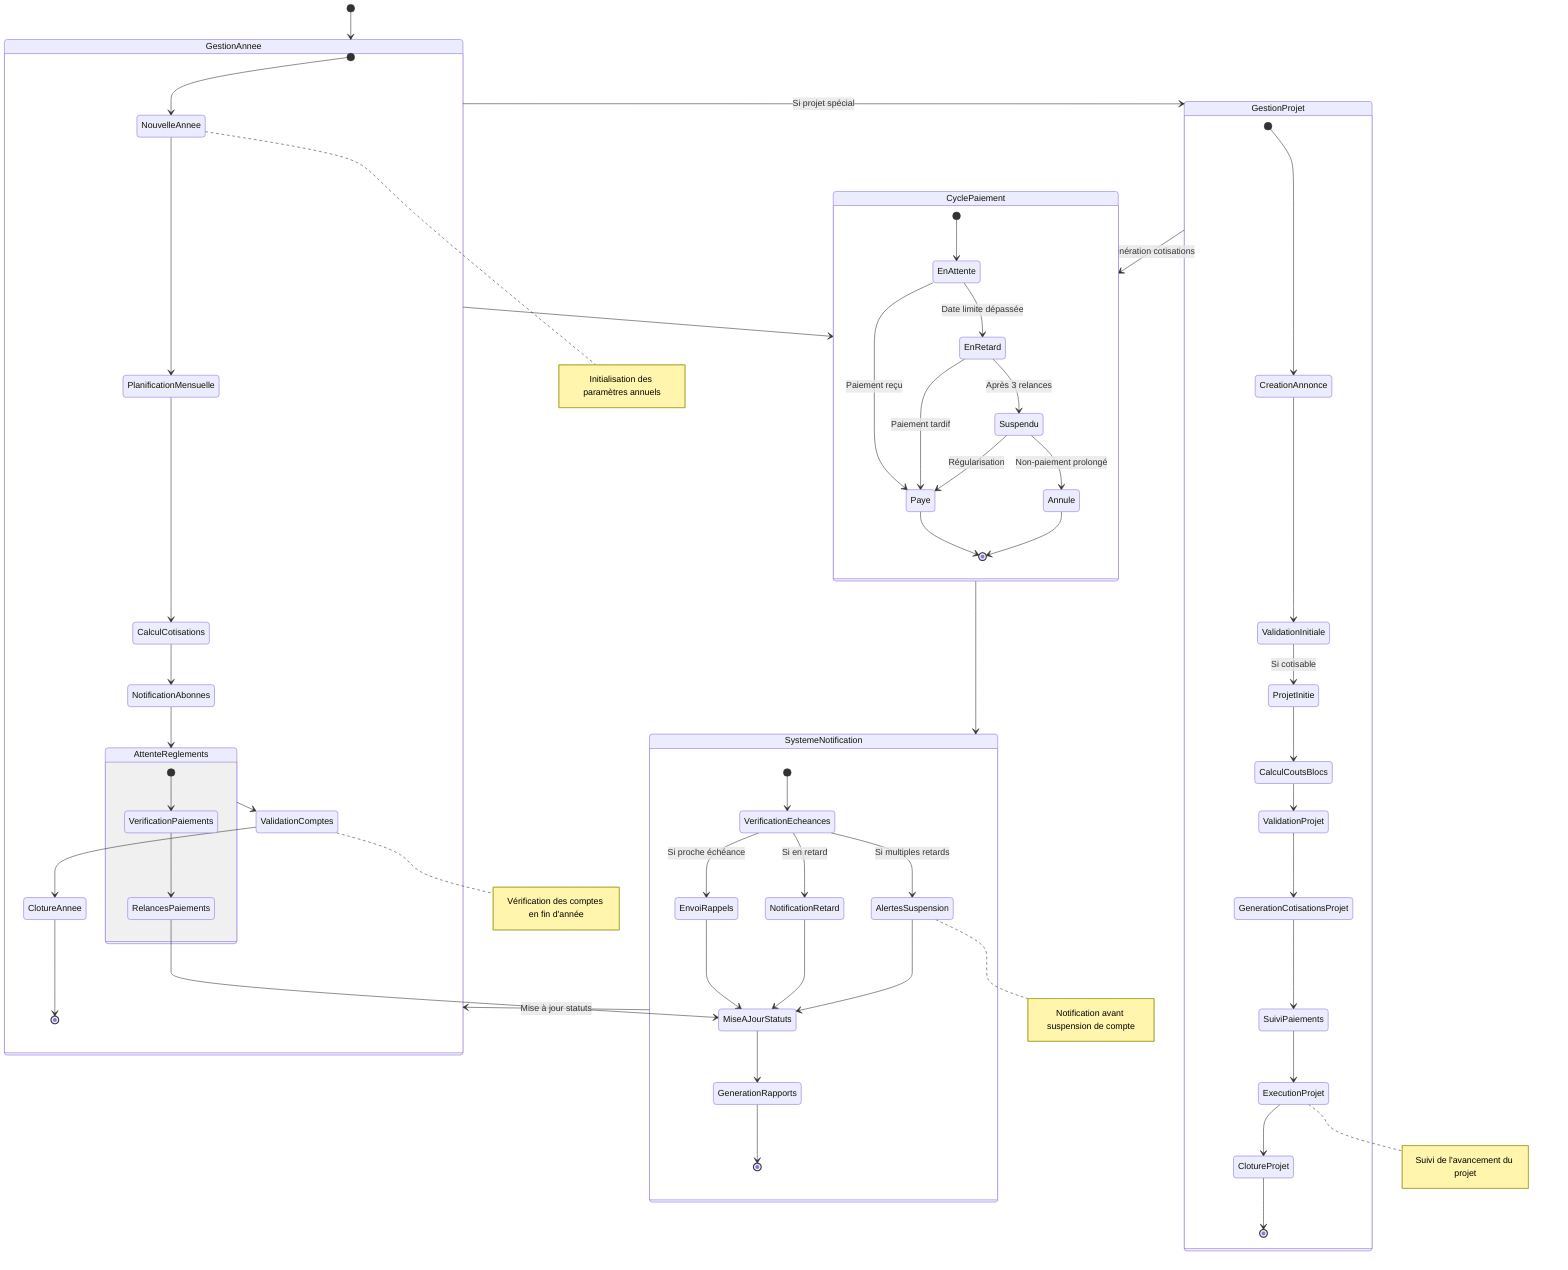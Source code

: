 stateDiagram-v2
    state GestionAnnee {
        [*] --> NouvelleAnnee
        NouvelleAnnee --> PlanificationMensuelle
        PlanificationMensuelle --> CalculCotisations
        CalculCotisations --> NotificationAbonnes
        NotificationAbonnes --> AttenteReglements
        AttenteReglements --> ValidationComptes
        ValidationComptes --> ClotureAnnee
        ClotureAnnee --> [*]

        state AttenteReglements {
            [*] --> VerificationPaiements
            VerificationPaiements --> RelancesPaiements
            RelancesPaiements --> MiseAJourStatuts
        }
    }

    state CyclePaiement {
        [*] --> EnAttente
        EnAttente --> Paye: Paiement reçu
        EnAttente --> EnRetard: Date limite dépassée
        EnRetard --> Paye: Paiement tardif
        EnRetard --> Suspendu: Après 3 relances
        Suspendu --> Paye: Régularisation
        Suspendu --> Annule: Non-paiement prolongé
        Paye --> [*]
        Annule --> [*]
    }

    state GestionProjet {
        [*] --> CreationAnnonce
        CreationAnnonce --> ValidationInitiale
        ValidationInitiale --> ProjetInitie: Si cotisable
        ProjetInitie --> CalculCoutsBlocs
        CalculCoutsBlocs --> ValidationProjet
        ValidationProjet --> GenerationCotisationsProjet
        GenerationCotisationsProjet --> SuiviPaiements
        SuiviPaiements --> ExecutionProjet
        ExecutionProjet --> ClotureProjet
        ClotureProjet --> [*]
    }

    state SystemeNotification {
        [*] --> VerificationEcheances
        VerificationEcheances --> EnvoiRappels: Si proche échéance
        VerificationEcheances --> NotificationRetard: Si en retard
        VerificationEcheances --> AlertesSuspension: Si multiples retards
        EnvoiRappels --> MiseAJourStatuts
        NotificationRetard --> MiseAJourStatuts
        AlertesSuspension --> MiseAJourStatuts
        MiseAJourStatuts --> GenerationRapports
        GenerationRapports --> [*]
    }

    note right of NouvelleAnnee: Initialisation des paramètres annuels
    note right of ValidationComptes: Vérification des comptes en fin d'année
    note right of ExecutionProjet: Suivi de l'avancement du projet
    note right of AlertesSuspension: Notification avant suspension de compte

    [*] --> GestionAnnee
    GestionAnnee --> CyclePaiement
    CyclePaiement --> SystemeNotification
    GestionAnnee --> GestionProjet: Si projet spécial
    GestionProjet --> CyclePaiement: Génération cotisations
    SystemeNotification --> GestionAnnee: Mise à jour statuts